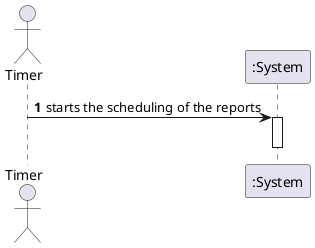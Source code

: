 @startuml
'https://plantuml.com/sequence-diagram

autonumber

actor "Timer" as TM

participant ":System" as SY

TM -> SY : starts the scheduling of the reports

activate SY
deactivate SY

@enduml